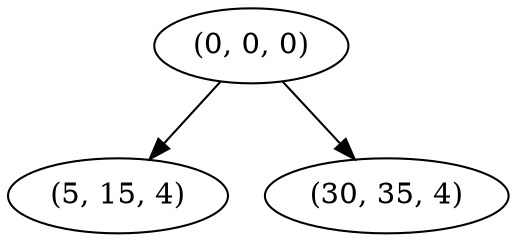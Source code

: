 digraph tree {
    "(0, 0, 0)";
    "(5, 15, 4)";
    "(30, 35, 4)";
    "(0, 0, 0)" -> "(5, 15, 4)";
    "(0, 0, 0)" -> "(30, 35, 4)";
}
